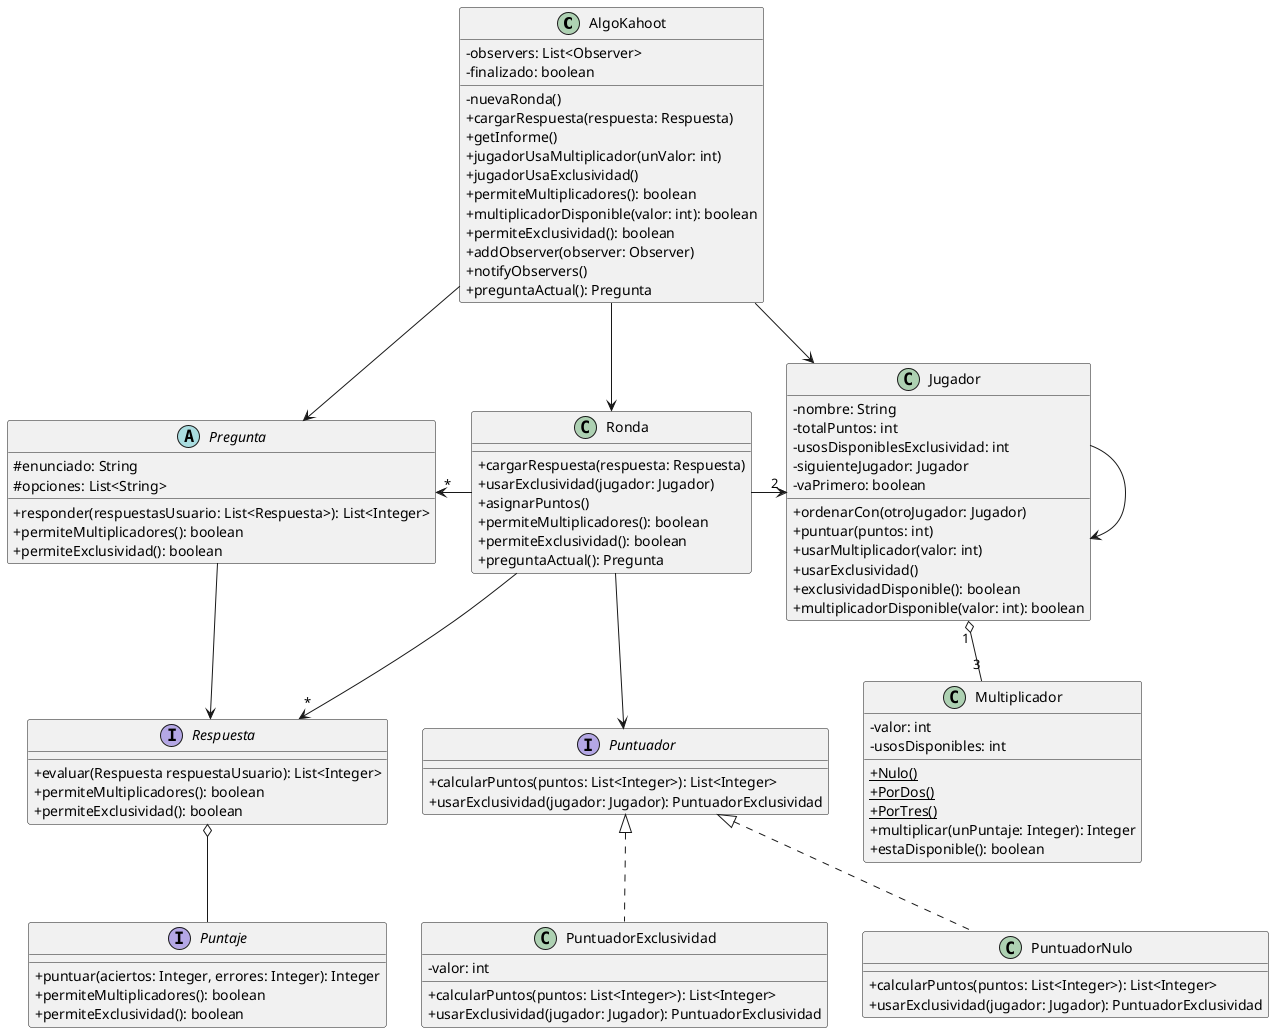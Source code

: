 @startuml
skinparam classAttributeIconSize 0

class AlgoKahoot {
    - observers: List<Observer>
    - finalizado: boolean
    - nuevaRonda()
    + cargarRespuesta(respuesta: Respuesta)
    + getInforme()
    + jugadorUsaMultiplicador(unValor: int)
    + jugadorUsaExclusividad()
    + permiteMultiplicadores(): boolean
    + multiplicadorDisponible(valor: int): boolean
    + permiteExclusividad(): boolean
    + addObserver(observer: Observer)
    + notifyObservers()
    + preguntaActual(): Pregunta
}

abstract class Pregunta {
    # enunciado: String
    # opciones: List<String>
    + responder(respuestasUsuario: List<Respuesta>): List<Integer>
    + permiteMultiplicadores(): boolean
    + permiteExclusividad(): boolean
}

interface Puntaje {
    + puntuar(aciertos: Integer, errores: Integer): Integer
    + permiteMultiplicadores(): boolean
    + permiteExclusividad(): boolean
}

class Jugador {
    - nombre: String
    - totalPuntos: int
    - usosDisponiblesExclusividad: int
    - siguienteJugador: Jugador
    - vaPrimero: boolean
    + ordenarCon(otroJugador: Jugador)
    + puntuar(puntos: int)
    + usarMultiplicador(valor: int)
    + usarExclusividad()
    + exclusividadDisponible(): boolean
    + multiplicadorDisponible(valor: int): boolean
}

class Ronda {
    + cargarRespuesta(respuesta: Respuesta)
    + usarExclusividad(jugador: Jugador)
    + asignarPuntos()
    + permiteMultiplicadores(): boolean
    + permiteExclusividad(): boolean
    + preguntaActual(): Pregunta
}

class Multiplicador {
    - valor: int
    - usosDisponibles: int
    + {static} Nulo()
    + {static} PorDos()
    + {static} PorTres()
    + multiplicar(unPuntaje: Integer): Integer
    + estaDisponible(): boolean
}

interface Puntuador {
    + calcularPuntos(puntos: List<Integer>): List<Integer>
    + usarExclusividad(jugador: Jugador): PuntuadorExclusividad
}

class PuntuadorExclusividad {
    - valor: int
    + calcularPuntos(puntos: List<Integer>): List<Integer>
    + usarExclusividad(jugador: Jugador): PuntuadorExclusividad
}

class PuntuadorNulo {
    + calcularPuntos(puntos: List<Integer>): List<Integer>
    + usarExclusividad(jugador: Jugador): PuntuadorExclusividad
}

interface Respuesta {
    + evaluar(Respuesta respuestaUsuario): List<Integer>
    + permiteMultiplicadores(): boolean
    + permiteExclusividad(): boolean
}


'Ordenamiento De Cuadrados

'Herencia --|> cumple la relación 'es un'

'Asociacion --> un objeto guarda a otro
Pregunta --> Respuesta
Ronda -left-> "*" Pregunta
Ronda -down-> Puntuador
Ronda --> "*" Respuesta
Ronda -right-> "2" Jugador
AlgoKahoot --> Pregunta
AlgoKahoot -down-> Ronda
AlgoKahoot -down-> Jugador
Jugador --> Jugador

'Agregacion --o un objeto esta compuesto por otro pero no lo necesita para vivir
Jugador "1" o-- "3" Multiplicador
Respuesta o-- Puntaje

'Composicion --* un objeto es dueño de otro

'Dependencia ..> un objeto utiliza a otro porque lo recibe/devuelve
'Respuesta <.right. AlgoKahoot

'Interfaces ..|> colección de declaraciones de métodos sin implemetnar
PuntuadorExclusividad .up.|> Puntuador
PuntuadorNulo .up.|> Puntuador


@enduml